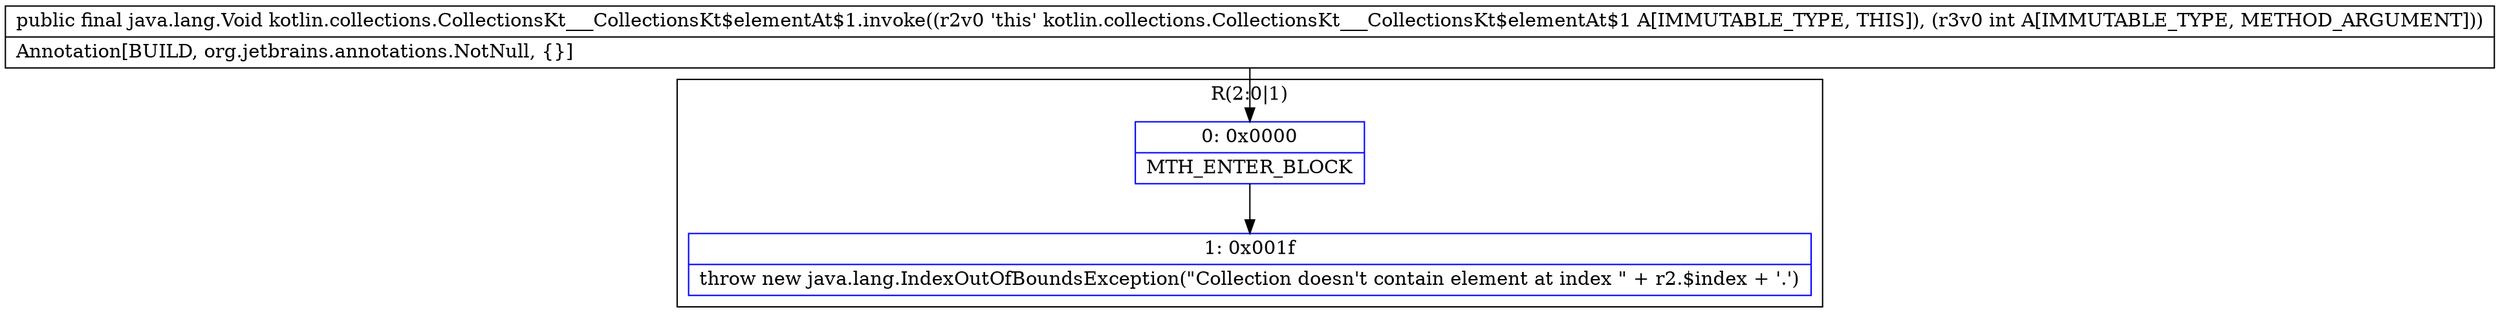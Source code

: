 digraph "CFG forkotlin.collections.CollectionsKt___CollectionsKt$elementAt$1.invoke(I)Ljava\/lang\/Void;" {
subgraph cluster_Region_1468004558 {
label = "R(2:0|1)";
node [shape=record,color=blue];
Node_0 [shape=record,label="{0\:\ 0x0000|MTH_ENTER_BLOCK\l}"];
Node_1 [shape=record,label="{1\:\ 0x001f|throw new java.lang.IndexOutOfBoundsException(\"Collection doesn't contain element at index \" + r2.$index + '.')\l}"];
}
MethodNode[shape=record,label="{public final java.lang.Void kotlin.collections.CollectionsKt___CollectionsKt$elementAt$1.invoke((r2v0 'this' kotlin.collections.CollectionsKt___CollectionsKt$elementAt$1 A[IMMUTABLE_TYPE, THIS]), (r3v0 int A[IMMUTABLE_TYPE, METHOD_ARGUMENT]))  | Annotation[BUILD, org.jetbrains.annotations.NotNull, \{\}]\l}"];
MethodNode -> Node_0;
Node_0 -> Node_1;
}


